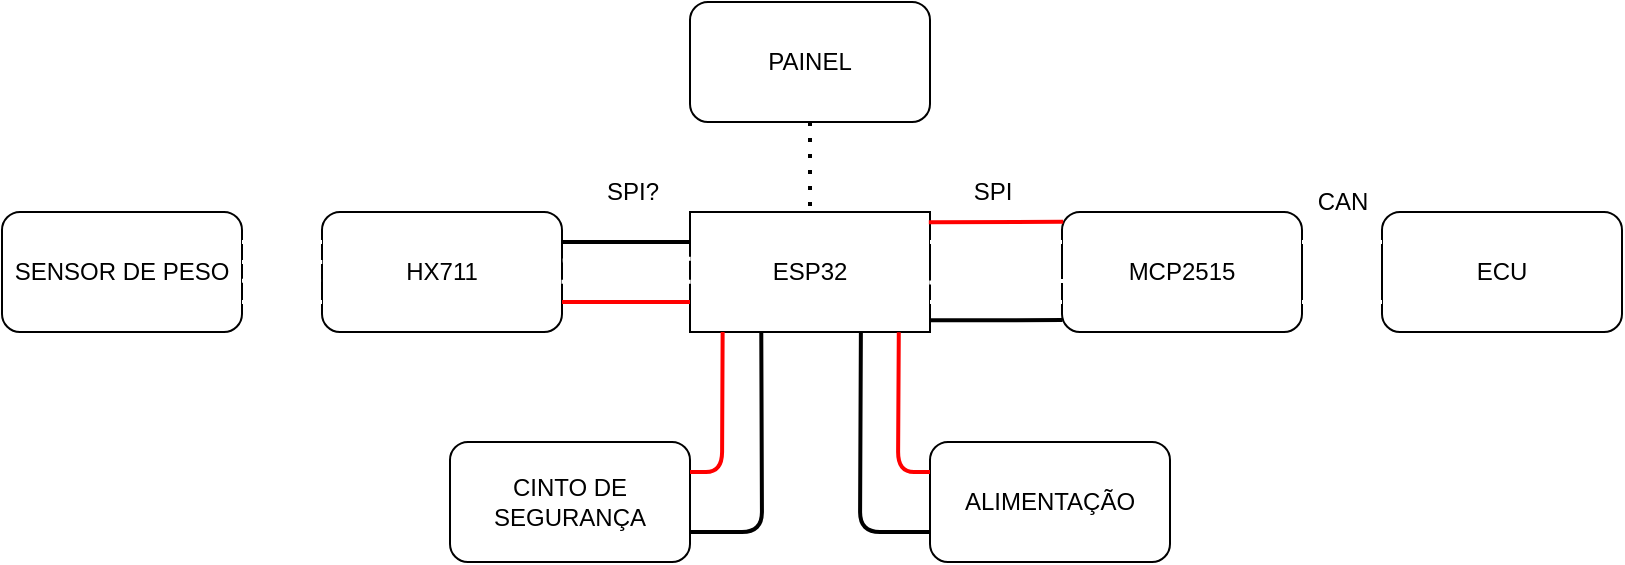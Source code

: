 <mxfile>
    <diagram id="hwozUPybsSGqLxcbIP1M" name="Página-1">
        <mxGraphModel dx="205" dy="124" grid="1" gridSize="10" guides="1" tooltips="1" connect="1" arrows="1" fold="1" page="1" pageScale="1" pageWidth="827" pageHeight="1169" background="none" math="0" shadow="0">
            <root>
                <mxCell id="0"/>
                <mxCell id="1" parent="0"/>
                <mxCell id="2" value="ESP32" style="rounded=0;whiteSpace=wrap;html=1;" parent="1" vertex="1">
                    <mxGeometry x="354" y="555" width="120" height="60" as="geometry"/>
                </mxCell>
                <mxCell id="4" value="MCP2515" style="rounded=1;whiteSpace=wrap;html=1;" parent="1" vertex="1">
                    <mxGeometry x="540" y="555" width="120" height="60" as="geometry"/>
                </mxCell>
                <mxCell id="5" value="" style="endArrow=none;html=1;exitX=1;exitY=0.25;exitDx=0;exitDy=0;strokeColor=#FFFFFF;strokeWidth=2;" parent="1" source="2" edge="1">
                    <mxGeometry width="50" height="50" relative="1" as="geometry">
                        <mxPoint x="520" y="640" as="sourcePoint"/>
                        <mxPoint x="540" y="570" as="targetPoint"/>
                    </mxGeometry>
                </mxCell>
                <mxCell id="6" value="" style="endArrow=none;html=1;entryX=-0.005;entryY=0.408;entryDx=0;entryDy=0;exitX=1.005;exitY=0.411;exitDx=0;exitDy=0;entryPerimeter=0;exitPerimeter=0;strokeColor=#FFFFFF;strokeWidth=2;" parent="1" source="2" target="4" edge="1">
                    <mxGeometry width="50" height="50" relative="1" as="geometry">
                        <mxPoint x="474" y="584.0" as="sourcePoint"/>
                        <mxPoint x="560" y="584.0" as="targetPoint"/>
                    </mxGeometry>
                </mxCell>
                <mxCell id="7" value="" style="endArrow=none;html=1;entryX=0.005;entryY=0.575;entryDx=0;entryDy=0;exitX=0.997;exitY=0.587;exitDx=0;exitDy=0;entryPerimeter=0;exitPerimeter=0;strokeColor=#FFFFFF;strokeWidth=2;" parent="1" source="2" target="4" edge="1">
                    <mxGeometry width="50" height="50" relative="1" as="geometry">
                        <mxPoint x="474" y="600.0" as="sourcePoint"/>
                        <mxPoint x="560" y="600.0" as="targetPoint"/>
                    </mxGeometry>
                </mxCell>
                <mxCell id="8" value="" style="endArrow=none;html=1;entryX=0;entryY=0.75;entryDx=0;entryDy=0;exitX=1;exitY=0.75;exitDx=0;exitDy=0;strokeColor=#FFFFFF;strokeWidth=2;" parent="1" source="2" target="4" edge="1">
                    <mxGeometry width="50" height="50" relative="1" as="geometry">
                        <mxPoint x="474" y="615.0" as="sourcePoint"/>
                        <mxPoint x="560" y="615.0" as="targetPoint"/>
                    </mxGeometry>
                </mxCell>
                <mxCell id="9" value="SPI" style="text;html=1;align=center;verticalAlign=middle;resizable=0;points=[];autosize=1;strokeColor=none;fillColor=none;" parent="1" vertex="1">
                    <mxGeometry x="490" y="535" width="30" height="20" as="geometry"/>
                </mxCell>
                <mxCell id="10" value="ECU" style="rounded=1;whiteSpace=wrap;html=1;" parent="1" vertex="1">
                    <mxGeometry x="700" y="555" width="120" height="60" as="geometry"/>
                </mxCell>
                <mxCell id="11" value="" style="endArrow=none;html=1;entryX=1;entryY=0.25;entryDx=0;entryDy=0;exitX=0;exitY=0.25;exitDx=0;exitDy=0;strokeColor=#FFFFFF;strokeWidth=2;" parent="1" source="10" target="4" edge="1">
                    <mxGeometry width="50" height="50" relative="1" as="geometry">
                        <mxPoint x="620" y="630" as="sourcePoint"/>
                        <mxPoint x="670" y="580" as="targetPoint"/>
                    </mxGeometry>
                </mxCell>
                <mxCell id="13" value="" style="endArrow=none;html=1;entryX=0;entryY=0.75;entryDx=0;entryDy=0;exitX=1;exitY=0.75;exitDx=0;exitDy=0;strokeColor=#FFFFFF;strokeWidth=2;" parent="1" source="4" target="10" edge="1">
                    <mxGeometry width="50" height="50" relative="1" as="geometry">
                        <mxPoint x="620" y="630" as="sourcePoint"/>
                        <mxPoint x="670" y="580" as="targetPoint"/>
                    </mxGeometry>
                </mxCell>
                <mxCell id="14" value="CAN" style="text;html=1;align=center;verticalAlign=middle;resizable=0;points=[];autosize=1;strokeColor=none;fillColor=none;" parent="1" vertex="1">
                    <mxGeometry x="660" y="540" width="40" height="20" as="geometry"/>
                </mxCell>
                <mxCell id="15" value="PAINEL" style="rounded=1;whiteSpace=wrap;html=1;" parent="1" vertex="1">
                    <mxGeometry x="354" y="450" width="120" height="60" as="geometry"/>
                </mxCell>
                <mxCell id="16" value="" style="endArrow=none;dashed=1;html=1;dashPattern=1 3;strokeWidth=2;entryX=0.5;entryY=0;entryDx=0;entryDy=0;exitX=0.5;exitY=1;exitDx=0;exitDy=0;" parent="1" source="15" target="2" edge="1">
                    <mxGeometry width="50" height="50" relative="1" as="geometry">
                        <mxPoint x="390" y="540" as="sourcePoint"/>
                        <mxPoint x="460" y="550" as="targetPoint"/>
                    </mxGeometry>
                </mxCell>
                <mxCell id="17" value="HX711" style="rounded=1;whiteSpace=wrap;html=1;" parent="1" vertex="1">
                    <mxGeometry x="170" y="555" width="120" height="60" as="geometry"/>
                </mxCell>
                <mxCell id="18" value="" style="endArrow=none;html=1;entryX=0;entryY=0.25;entryDx=0;entryDy=0;exitX=1;exitY=0.25;exitDx=0;exitDy=0;strokeWidth=2;strokeColor=#000000;" parent="1" source="17" target="2" edge="1">
                    <mxGeometry width="50" height="50" relative="1" as="geometry">
                        <mxPoint x="340" y="620" as="sourcePoint"/>
                        <mxPoint x="390" y="570" as="targetPoint"/>
                    </mxGeometry>
                </mxCell>
                <mxCell id="19" value="" style="endArrow=none;html=1;entryX=0.003;entryY=0.39;entryDx=0;entryDy=0;exitX=1.003;exitY=0.405;exitDx=0;exitDy=0;entryPerimeter=0;exitPerimeter=0;strokeColor=#FFFFFF;strokeWidth=2;" parent="1" source="17" target="2" edge="1">
                    <mxGeometry width="50" height="50" relative="1" as="geometry">
                        <mxPoint x="320" y="650" as="sourcePoint"/>
                        <mxPoint x="370" y="600" as="targetPoint"/>
                    </mxGeometry>
                </mxCell>
                <mxCell id="21" value="" style="endArrow=none;html=1;exitX=0.998;exitY=0.581;exitDx=0;exitDy=0;entryX=0.003;entryY=0.581;entryDx=0;entryDy=0;entryPerimeter=0;exitPerimeter=0;strokeColor=#FFFFFF;strokeWidth=2;" parent="1" source="17" target="2" edge="1">
                    <mxGeometry width="50" height="50" relative="1" as="geometry">
                        <mxPoint x="300" y="595.0" as="sourcePoint"/>
                        <mxPoint x="340" y="595" as="targetPoint"/>
                    </mxGeometry>
                </mxCell>
                <mxCell id="22" value="" style="endArrow=none;html=1;exitX=1;exitY=0.75;exitDx=0;exitDy=0;entryX=0;entryY=0.75;entryDx=0;entryDy=0;strokeColor=#FF0000;strokeWidth=2;" parent="1" source="17" target="2" edge="1">
                    <mxGeometry width="50" height="50" relative="1" as="geometry">
                        <mxPoint x="299.76" y="599.86" as="sourcePoint"/>
                        <mxPoint x="340" y="610" as="targetPoint"/>
                    </mxGeometry>
                </mxCell>
                <mxCell id="23" value="SPI?" style="text;html=1;align=center;verticalAlign=middle;resizable=0;points=[];autosize=1;strokeColor=none;fillColor=none;" parent="1" vertex="1">
                    <mxGeometry x="305" y="535" width="40" height="20" as="geometry"/>
                </mxCell>
                <mxCell id="24" value="CINTO DE SEGURANÇA" style="rounded=1;whiteSpace=wrap;html=1;" parent="1" vertex="1">
                    <mxGeometry x="234" y="670" width="120" height="60" as="geometry"/>
                </mxCell>
                <mxCell id="25" value="ALIMENTAÇÃO" style="rounded=1;whiteSpace=wrap;html=1;" parent="1" vertex="1">
                    <mxGeometry x="474" y="670" width="120" height="60" as="geometry"/>
                </mxCell>
                <mxCell id="26" value="" style="endArrow=none;html=1;exitX=1;exitY=0.25;exitDx=0;exitDy=0;entryX=0.136;entryY=1;entryDx=0;entryDy=0;entryPerimeter=0;strokeColor=#FF0000;strokeWidth=2;" parent="1" source="24" target="2" edge="1">
                    <mxGeometry width="50" height="50" relative="1" as="geometry">
                        <mxPoint x="400" y="630" as="sourcePoint"/>
                        <mxPoint x="370" y="620" as="targetPoint"/>
                        <Array as="points">
                            <mxPoint x="370" y="685"/>
                        </Array>
                    </mxGeometry>
                </mxCell>
                <mxCell id="27" value="" style="endArrow=none;html=1;exitX=1;exitY=0.75;exitDx=0;exitDy=0;entryX=0.297;entryY=1.008;entryDx=0;entryDy=0;entryPerimeter=0;strokeColor=#000000;strokeWidth=2;" parent="1" source="24" target="2" edge="1">
                    <mxGeometry width="50" height="50" relative="1" as="geometry">
                        <mxPoint x="364" y="695.0" as="sourcePoint"/>
                        <mxPoint x="400" y="620" as="targetPoint"/>
                        <Array as="points">
                            <mxPoint x="390" y="715"/>
                        </Array>
                    </mxGeometry>
                </mxCell>
                <mxCell id="28" value="" style="endArrow=none;html=1;exitX=0;exitY=0.25;exitDx=0;exitDy=0;entryX=0.87;entryY=1.002;entryDx=0;entryDy=0;entryPerimeter=0;strokeColor=#ff0000;strokeWidth=2;" parent="1" source="25" target="2" edge="1">
                    <mxGeometry width="50" height="50" relative="1" as="geometry">
                        <mxPoint x="450" y="660" as="sourcePoint"/>
                        <mxPoint x="430" y="620" as="targetPoint"/>
                        <Array as="points">
                            <mxPoint x="458" y="685"/>
                        </Array>
                    </mxGeometry>
                </mxCell>
                <mxCell id="29" value="" style="endArrow=none;html=1;entryX=0;entryY=0.75;entryDx=0;entryDy=0;exitX=0.712;exitY=1.005;exitDx=0;exitDy=0;exitPerimeter=0;strokeColor=#000000;strokeWidth=2;" parent="1" source="2" target="25" edge="1">
                    <mxGeometry width="50" height="50" relative="1" as="geometry">
                        <mxPoint x="420" y="700" as="sourcePoint"/>
                        <mxPoint x="470" y="650" as="targetPoint"/>
                        <Array as="points">
                            <mxPoint x="439" y="715"/>
                        </Array>
                    </mxGeometry>
                </mxCell>
                <mxCell id="30" value="" style="endArrow=none;html=1;strokeColor=#000000;strokeWidth=2;exitX=0.997;exitY=0.902;exitDx=0;exitDy=0;exitPerimeter=0;entryX=0.002;entryY=0.901;entryDx=0;entryDy=0;entryPerimeter=0;" parent="1" source="2" target="4" edge="1">
                    <mxGeometry width="50" height="50" relative="1" as="geometry">
                        <mxPoint x="500" y="630" as="sourcePoint"/>
                        <mxPoint x="550" y="580" as="targetPoint"/>
                    </mxGeometry>
                </mxCell>
                <mxCell id="31" value="" style="endArrow=none;html=1;strokeColor=#FF0000;strokeWidth=2;exitX=0.995;exitY=0.086;exitDx=0;exitDy=0;exitPerimeter=0;entryX=0.005;entryY=0.081;entryDx=0;entryDy=0;entryPerimeter=0;" parent="1" source="2" target="4" edge="1">
                    <mxGeometry width="50" height="50" relative="1" as="geometry">
                        <mxPoint x="483.64" y="619.12" as="sourcePoint"/>
                        <mxPoint x="550.24" y="619.06" as="targetPoint"/>
                    </mxGeometry>
                </mxCell>
                <mxCell id="32" value="SENSOR DE PESO" style="rounded=1;whiteSpace=wrap;html=1;" vertex="1" parent="1">
                    <mxGeometry x="10" y="555" width="120" height="60" as="geometry"/>
                </mxCell>
                <mxCell id="36" value="" style="endArrow=none;html=1;exitX=1;exitY=0.75;exitDx=0;exitDy=0;strokeWidth=2;strokeColor=#FFFFFF;" edge="1" parent="1" source="32">
                    <mxGeometry width="50" height="50" relative="1" as="geometry">
                        <mxPoint x="160" y="600" as="sourcePoint"/>
                        <mxPoint x="170" y="600" as="targetPoint"/>
                    </mxGeometry>
                </mxCell>
                <mxCell id="37" value="" style="endArrow=none;html=1;exitX=1;exitY=0.573;exitDx=0;exitDy=0;strokeWidth=2;strokeColor=#FFFFFF;exitPerimeter=0;entryX=-0.004;entryY=0.573;entryDx=0;entryDy=0;entryPerimeter=0;" edge="1" parent="1" source="32" target="17">
                    <mxGeometry width="50" height="50" relative="1" as="geometry">
                        <mxPoint x="140" y="610" as="sourcePoint"/>
                        <mxPoint x="180" y="610" as="targetPoint"/>
                    </mxGeometry>
                </mxCell>
                <mxCell id="38" value="" style="endArrow=none;html=1;strokeWidth=2;strokeColor=#FFFFFF;entryX=0.001;entryY=0.417;entryDx=0;entryDy=0;entryPerimeter=0;" edge="1" parent="1" target="17">
                    <mxGeometry width="50" height="50" relative="1" as="geometry">
                        <mxPoint x="130" y="580" as="sourcePoint"/>
                        <mxPoint x="190" y="620" as="targetPoint"/>
                    </mxGeometry>
                </mxCell>
                <mxCell id="40" value="" style="endArrow=none;html=1;strokeWidth=2;strokeColor=#FFFFFF;entryX=0;entryY=0.25;entryDx=0;entryDy=0;exitX=1;exitY=0.25;exitDx=0;exitDy=0;" edge="1" parent="1" source="32" target="17">
                    <mxGeometry width="50" height="50" relative="1" as="geometry">
                        <mxPoint x="140" y="590" as="sourcePoint"/>
                        <mxPoint x="180.12" y="590.02" as="targetPoint"/>
                    </mxGeometry>
                </mxCell>
            </root>
        </mxGraphModel>
    </diagram>
</mxfile>